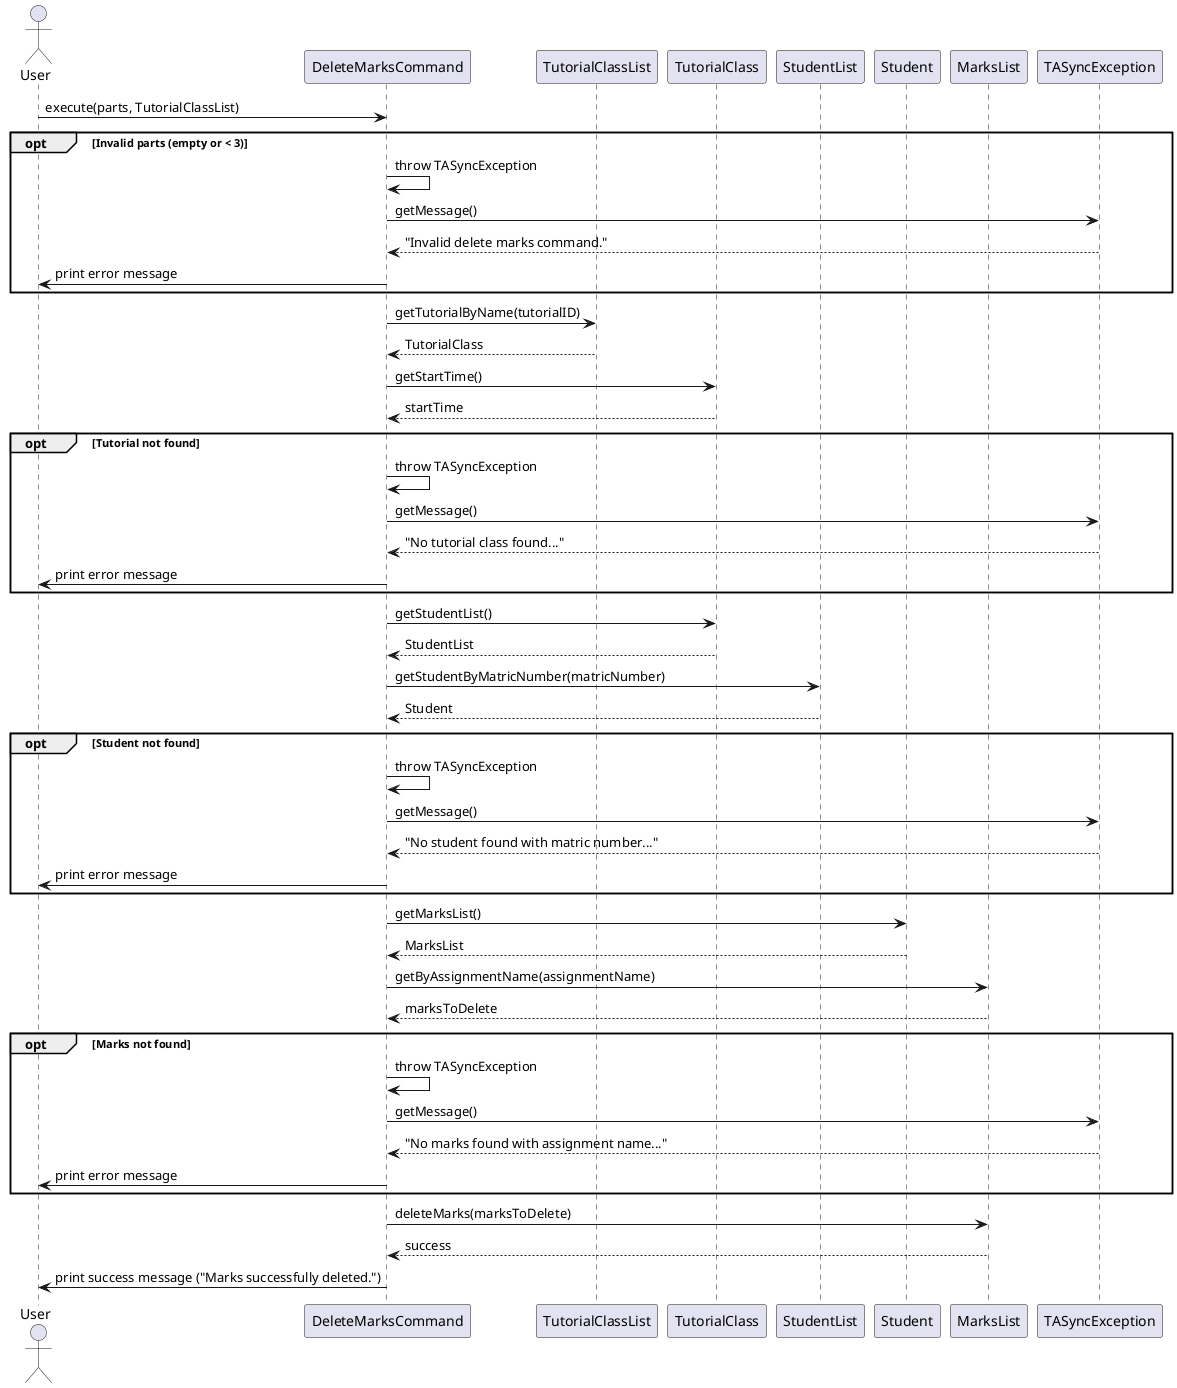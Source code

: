 @startuml
actor User
participant "DeleteMarksCommand" as DeleteMarksCommand
participant "TutorialClassList" as TutorialClassList
participant "TutorialClass" as TutorialClass
participant "StudentList" as StudentList
participant "Student" as Student
participant "MarksList" as MarksList
participant "TASyncException" as TASyncException

User -> DeleteMarksCommand : execute(parts, TutorialClassList)

opt Invalid parts (empty or < 3)
    DeleteMarksCommand -> DeleteMarksCommand : throw TASyncException
    DeleteMarksCommand -> TASyncException : getMessage()
    TASyncException --> DeleteMarksCommand : "Invalid delete marks command."
    DeleteMarksCommand -> User : print error message
end

DeleteMarksCommand -> TutorialClassList : getTutorialByName(tutorialID)
TutorialClassList --> DeleteMarksCommand : TutorialClass

DeleteMarksCommand -> TutorialClass : getStartTime()
TutorialClass --> DeleteMarksCommand : startTime

opt Tutorial not found
    DeleteMarksCommand -> DeleteMarksCommand : throw TASyncException
    DeleteMarksCommand -> TASyncException : getMessage()
    TASyncException --> DeleteMarksCommand : "No tutorial class found..."
    DeleteMarksCommand -> User : print error message
end

DeleteMarksCommand -> TutorialClass : getStudentList()
TutorialClass --> DeleteMarksCommand : StudentList

DeleteMarksCommand -> StudentList : getStudentByMatricNumber(matricNumber)
StudentList --> DeleteMarksCommand : Student

opt Student not found
    DeleteMarksCommand -> DeleteMarksCommand : throw TASyncException
    DeleteMarksCommand -> TASyncException : getMessage()
    TASyncException --> DeleteMarksCommand : "No student found with matric number..."
    DeleteMarksCommand -> User : print error message
end

DeleteMarksCommand -> Student : getMarksList()
Student --> DeleteMarksCommand : MarksList

DeleteMarksCommand -> MarksList : getByAssignmentName(assignmentName)
MarksList --> DeleteMarksCommand : marksToDelete

opt Marks not found
    DeleteMarksCommand -> DeleteMarksCommand : throw TASyncException
    DeleteMarksCommand -> TASyncException : getMessage()
    TASyncException --> DeleteMarksCommand : "No marks found with assignment name..."
    DeleteMarksCommand -> User : print error message
end

DeleteMarksCommand -> MarksList : deleteMarks(marksToDelete)
MarksList --> DeleteMarksCommand : success

DeleteMarksCommand -> User : print success message ("Marks successfully deleted.")
@enduml
